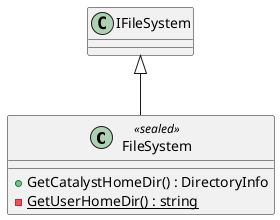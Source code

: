 @startuml
class FileSystem <<sealed>> {
    + GetCatalystHomeDir() : DirectoryInfo
    - {static} GetUserHomeDir() : string
}
IFileSystem <|-- FileSystem
@enduml
